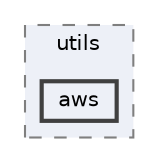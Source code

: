 digraph "C:/Users/dorij/OneDrive/Desktop/ur5/vision/yolo/utils/aws"
{
 // LATEX_PDF_SIZE
  bgcolor="transparent";
  edge [fontname=Helvetica,fontsize=10,labelfontname=Helvetica,labelfontsize=10];
  node [fontname=Helvetica,fontsize=10,shape=box,height=0.2,width=0.4];
  compound=true
  subgraph clusterdir_be0f2cc99eff50f9f796998598f48c6b {
    graph [ bgcolor="#edf0f7", pencolor="grey50", label="utils", fontname=Helvetica,fontsize=10 style="filled,dashed", URL="dir_be0f2cc99eff50f9f796998598f48c6b.html",tooltip=""]
  dir_749545c8fe43bff2b7d7da7f841f5d86 [label="aws", fillcolor="#edf0f7", color="grey25", style="filled,bold", URL="dir_749545c8fe43bff2b7d7da7f841f5d86.html",tooltip=""];
  }
}
